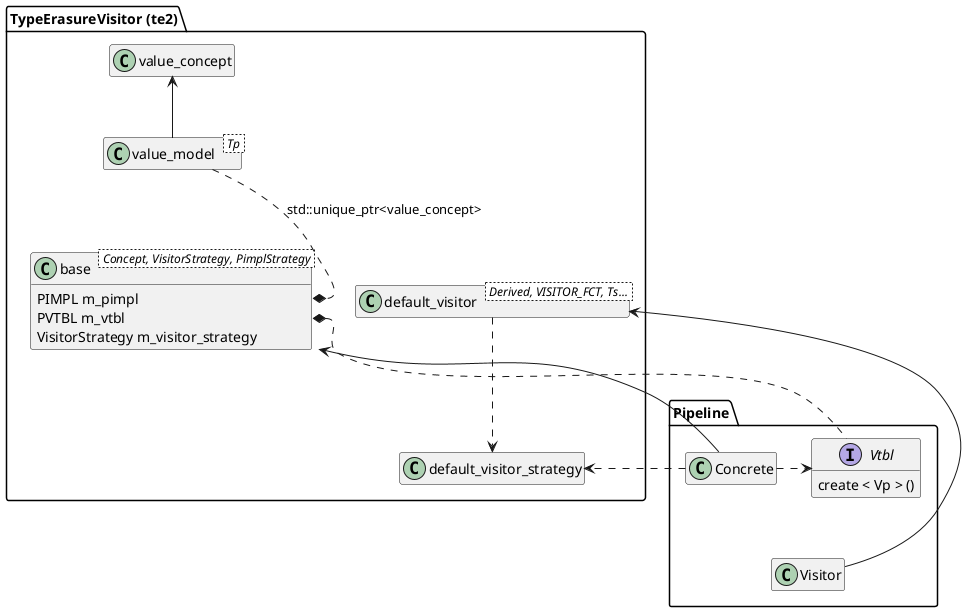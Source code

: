 @startuml

hide empty attributes
hide empty members

package "TypeErasureVisitor (te2)" {
  class base < Concept, VisitorStrategy, PimplStrategy > {
    PIMPL m_pimpl
    PVTBL m_vtbl
    VisitorStrategy m_visitor_strategy
  }

  class value_concept {}

  class value_model < Tp > {}

  class default_visitor_strategy {

  }

  class default_visitor < Derived, VISITOR_FCT, Ts... > {

  }

}

value_concept <-- value_model
value_model ..* base::PIMPL : std::unique_ptr<value_concept>

base -[hidden]-> default_visitor_strategy
default_visitor_strategy <.u. default_visitor


package "Pipeline" {
  interface Vtbl {
    create < Vp > ()
  }

  class Concrete  {
  }

  class Visitor {
  }
}

base <- Concrete
Concrete .> default_visitor_strategy
Concrete .> Vtbl
base::PVTBL *.d. Vtbl
default_visitor <- Visitor
Concrete -[hidden]-> Visitor

@enduml
